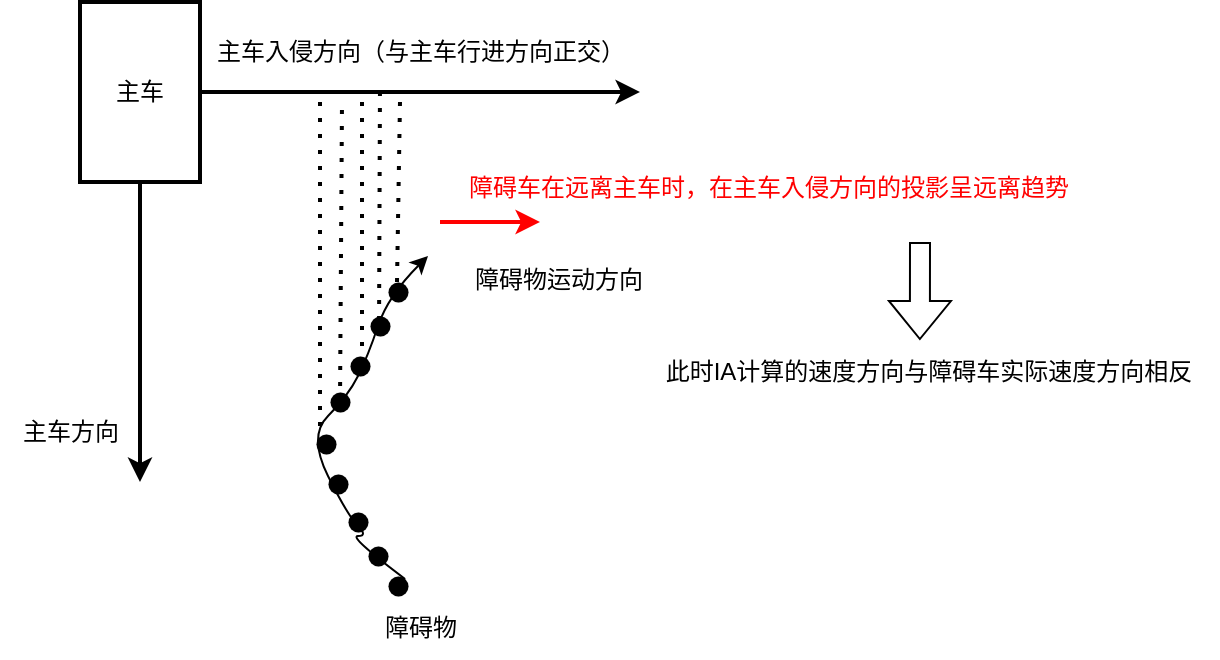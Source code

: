 <mxfile version="24.7.7">
  <diagram name="第 1 页" id="GwSs94yXK75XdDc4Mue1">
    <mxGraphModel dx="954" dy="605" grid="1" gridSize="10" guides="1" tooltips="1" connect="1" arrows="1" fold="1" page="1" pageScale="1" pageWidth="827" pageHeight="1169" math="0" shadow="0">
      <root>
        <mxCell id="0" />
        <mxCell id="1" parent="0" />
        <mxCell id="3CzzCrFNANQ04r1T6n0a-1" value="" style="endArrow=classic;html=1;rounded=0;strokeWidth=2;" edge="1" parent="1">
          <mxGeometry width="50" height="50" relative="1" as="geometry">
            <mxPoint x="260" y="220" as="sourcePoint" />
            <mxPoint x="260" y="370" as="targetPoint" />
          </mxGeometry>
        </mxCell>
        <mxCell id="3CzzCrFNANQ04r1T6n0a-2" value="主车" style="rounded=0;whiteSpace=wrap;html=1;strokeWidth=2;" vertex="1" parent="1">
          <mxGeometry x="230" y="130" width="60" height="90" as="geometry" />
        </mxCell>
        <mxCell id="3CzzCrFNANQ04r1T6n0a-3" value="" style="endArrow=classic;html=1;rounded=0;exitX=1;exitY=0.5;exitDx=0;exitDy=0;strokeWidth=2;" edge="1" parent="1" source="3CzzCrFNANQ04r1T6n0a-2">
          <mxGeometry width="50" height="50" relative="1" as="geometry">
            <mxPoint x="330" y="160" as="sourcePoint" />
            <mxPoint x="510" y="175" as="targetPoint" />
          </mxGeometry>
        </mxCell>
        <mxCell id="3CzzCrFNANQ04r1T6n0a-4" value="主车方向" style="text;html=1;align=center;verticalAlign=middle;resizable=0;points=[];autosize=1;strokeColor=none;fillColor=none;" vertex="1" parent="1">
          <mxGeometry x="190" y="330" width="70" height="30" as="geometry" />
        </mxCell>
        <mxCell id="3CzzCrFNANQ04r1T6n0a-5" value="主车入侵方向（与主车行进方向正交）" style="text;html=1;align=center;verticalAlign=middle;resizable=0;points=[];autosize=1;strokeColor=none;fillColor=none;" vertex="1" parent="1">
          <mxGeometry x="285" y="140" width="230" height="30" as="geometry" />
        </mxCell>
        <mxCell id="3CzzCrFNANQ04r1T6n0a-7" value="" style="ellipse;whiteSpace=wrap;html=1;fillColor=#000000;strokeWidth=0;" vertex="1" parent="1">
          <mxGeometry x="354" y="366" width="10" height="10" as="geometry" />
        </mxCell>
        <mxCell id="3CzzCrFNANQ04r1T6n0a-11" value="" style="ellipse;whiteSpace=wrap;html=1;fillColor=#000000;strokeWidth=0;" vertex="1" parent="1">
          <mxGeometry x="364" y="385" width="10" height="10" as="geometry" />
        </mxCell>
        <mxCell id="3CzzCrFNANQ04r1T6n0a-12" value="" style="ellipse;whiteSpace=wrap;html=1;fillColor=#000000;strokeWidth=0;" vertex="1" parent="1">
          <mxGeometry x="374" y="402" width="10" height="10" as="geometry" />
        </mxCell>
        <mxCell id="3CzzCrFNANQ04r1T6n0a-13" value="" style="ellipse;whiteSpace=wrap;html=1;fillColor=#000000;strokeWidth=0;" vertex="1" parent="1">
          <mxGeometry x="384" y="417" width="10" height="10" as="geometry" />
        </mxCell>
        <mxCell id="3CzzCrFNANQ04r1T6n0a-14" value="" style="ellipse;whiteSpace=wrap;html=1;fillColor=#000000;strokeWidth=0;" vertex="1" parent="1">
          <mxGeometry x="348" y="346" width="10" height="10" as="geometry" />
        </mxCell>
        <mxCell id="3CzzCrFNANQ04r1T6n0a-15" value="" style="ellipse;whiteSpace=wrap;html=1;fillColor=#000000;strokeWidth=0;" vertex="1" parent="1">
          <mxGeometry x="355" y="325" width="10" height="10" as="geometry" />
        </mxCell>
        <mxCell id="3CzzCrFNANQ04r1T6n0a-16" value="" style="ellipse;whiteSpace=wrap;html=1;fillColor=#000000;strokeWidth=0;" vertex="1" parent="1">
          <mxGeometry x="365" y="307" width="10" height="10" as="geometry" />
        </mxCell>
        <mxCell id="3CzzCrFNANQ04r1T6n0a-17" value="" style="ellipse;whiteSpace=wrap;html=1;fillColor=#000000;strokeWidth=0;" vertex="1" parent="1">
          <mxGeometry x="375" y="287" width="10" height="10" as="geometry" />
        </mxCell>
        <mxCell id="3CzzCrFNANQ04r1T6n0a-18" value="" style="ellipse;whiteSpace=wrap;html=1;fillColor=#000000;strokeWidth=0;" vertex="1" parent="1">
          <mxGeometry x="384" y="270" width="10" height="10" as="geometry" />
        </mxCell>
        <mxCell id="3CzzCrFNANQ04r1T6n0a-20" value="" style="curved=1;endArrow=classic;html=1;rounded=0;exitX=1;exitY=0;exitDx=0;exitDy=0;" edge="1" parent="1" source="3CzzCrFNANQ04r1T6n0a-13">
          <mxGeometry width="50" height="50" relative="1" as="geometry">
            <mxPoint x="434" y="417" as="sourcePoint" />
            <mxPoint x="404" y="257" as="targetPoint" />
            <Array as="points">
              <mxPoint x="364" y="397" />
              <mxPoint x="374" y="397" />
              <mxPoint x="364" y="387" />
              <mxPoint x="344" y="347" />
              <mxPoint x="364" y="327" />
              <mxPoint x="374" y="307" />
              <mxPoint x="384" y="277" />
            </Array>
          </mxGeometry>
        </mxCell>
        <mxCell id="3CzzCrFNANQ04r1T6n0a-21" value="障碍物运动方向" style="text;html=1;align=center;verticalAlign=middle;resizable=0;points=[];autosize=1;strokeColor=none;fillColor=none;" vertex="1" parent="1">
          <mxGeometry x="414" y="254" width="110" height="30" as="geometry" />
        </mxCell>
        <mxCell id="3CzzCrFNANQ04r1T6n0a-22" value="" style="endArrow=none;dashed=1;html=1;dashPattern=1 3;strokeWidth=2;rounded=0;" edge="1" parent="1">
          <mxGeometry width="50" height="50" relative="1" as="geometry">
            <mxPoint x="350" y="350" as="sourcePoint" />
            <mxPoint x="350" y="180" as="targetPoint" />
          </mxGeometry>
        </mxCell>
        <mxCell id="3CzzCrFNANQ04r1T6n0a-23" value="" style="endArrow=none;dashed=1;html=1;dashPattern=1 3;strokeWidth=2;rounded=0;" edge="1" parent="1">
          <mxGeometry width="50" height="50" relative="1" as="geometry">
            <mxPoint x="360" y="330" as="sourcePoint" />
            <mxPoint x="361" y="180" as="targetPoint" />
          </mxGeometry>
        </mxCell>
        <mxCell id="3CzzCrFNANQ04r1T6n0a-24" value="" style="endArrow=none;dashed=1;html=1;dashPattern=1 3;strokeWidth=2;rounded=0;" edge="1" parent="1">
          <mxGeometry width="50" height="50" relative="1" as="geometry">
            <mxPoint x="371" y="310" as="sourcePoint" />
            <mxPoint x="371" y="180" as="targetPoint" />
          </mxGeometry>
        </mxCell>
        <mxCell id="3CzzCrFNANQ04r1T6n0a-25" value="" style="endArrow=none;dashed=1;html=1;dashPattern=1 3;strokeWidth=2;rounded=0;" edge="1" parent="1">
          <mxGeometry width="50" height="50" relative="1" as="geometry">
            <mxPoint x="379.5" y="297" as="sourcePoint" />
            <mxPoint x="380" y="170" as="targetPoint" />
          </mxGeometry>
        </mxCell>
        <mxCell id="3CzzCrFNANQ04r1T6n0a-26" value="" style="endArrow=none;dashed=1;html=1;dashPattern=1 3;strokeWidth=2;rounded=0;" edge="1" parent="1">
          <mxGeometry width="50" height="50" relative="1" as="geometry">
            <mxPoint x="388.5" y="270" as="sourcePoint" />
            <mxPoint x="390" y="180" as="targetPoint" />
          </mxGeometry>
        </mxCell>
        <mxCell id="3CzzCrFNANQ04r1T6n0a-27" value="" style="endArrow=classic;html=1;rounded=0;strokeColor=#FF0000;fontStyle=1;strokeWidth=2;" edge="1" parent="1">
          <mxGeometry width="50" height="50" relative="1" as="geometry">
            <mxPoint x="410" y="240" as="sourcePoint" />
            <mxPoint x="460" y="240" as="targetPoint" />
          </mxGeometry>
        </mxCell>
        <mxCell id="3CzzCrFNANQ04r1T6n0a-28" value="障碍车在远离主车时，在主车入侵方向的投影呈远离趋势" style="text;html=1;align=center;verticalAlign=middle;resizable=0;points=[];autosize=1;strokeColor=none;fillColor=none;fontColor=#FF0000;" vertex="1" parent="1">
          <mxGeometry x="414" y="208" width="320" height="30" as="geometry" />
        </mxCell>
        <mxCell id="3CzzCrFNANQ04r1T6n0a-30" value="此时IA计算的速度方向与障碍车实际速度方向相反" style="text;html=1;align=center;verticalAlign=middle;resizable=0;points=[];autosize=1;strokeColor=none;fillColor=none;" vertex="1" parent="1">
          <mxGeometry x="509" y="300" width="290" height="30" as="geometry" />
        </mxCell>
        <mxCell id="3CzzCrFNANQ04r1T6n0a-31" value="" style="shape=flexArrow;endArrow=classic;html=1;rounded=0;entryX=0.486;entryY=-0.033;entryDx=0;entryDy=0;entryPerimeter=0;" edge="1" parent="1" target="3CzzCrFNANQ04r1T6n0a-30">
          <mxGeometry width="50" height="50" relative="1" as="geometry">
            <mxPoint x="650" y="250" as="sourcePoint" />
            <mxPoint x="700" y="200" as="targetPoint" />
          </mxGeometry>
        </mxCell>
        <mxCell id="3CzzCrFNANQ04r1T6n0a-32" value="障碍物" style="text;html=1;align=center;verticalAlign=middle;resizable=0;points=[];autosize=1;strokeColor=none;fillColor=none;" vertex="1" parent="1">
          <mxGeometry x="370" y="428" width="60" height="30" as="geometry" />
        </mxCell>
      </root>
    </mxGraphModel>
  </diagram>
</mxfile>
